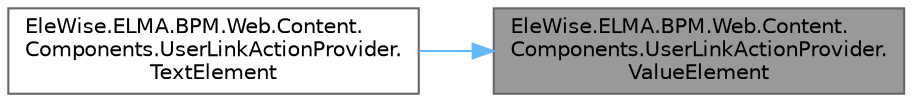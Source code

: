 digraph "EleWise.ELMA.BPM.Web.Content.Components.UserLinkActionProvider.ValueElement"
{
 // LATEX_PDF_SIZE
  bgcolor="transparent";
  edge [fontname=Helvetica,fontsize=10,labelfontname=Helvetica,labelfontsize=10];
  node [fontname=Helvetica,fontsize=10,shape=box,height=0.2,width=0.4];
  rankdir="RL";
  Node1 [id="Node000001",label="EleWise.ELMA.BPM.Web.Content.\lComponents.UserLinkActionProvider.\lValueElement",height=0.2,width=0.4,color="gray40", fillcolor="grey60", style="filled", fontcolor="black",tooltip="id html элемента, в котором хранится значение"];
  Node1 -> Node2 [id="edge1_Node000001_Node000002",dir="back",color="steelblue1",style="solid",tooltip=" "];
  Node2 [id="Node000002",label="EleWise.ELMA.BPM.Web.Content.\lComponents.UserLinkActionProvider.\lTextElement",height=0.2,width=0.4,color="grey40", fillcolor="white", style="filled",URL="$class_ele_wise_1_1_e_l_m_a_1_1_b_p_m_1_1_web_1_1_content_1_1_components_1_1_user_link_action_provider.html#a8d11626b53f4cc8fff1bde5bbaafbf55",tooltip="id html элемента, в котором хранится текст"];
}
